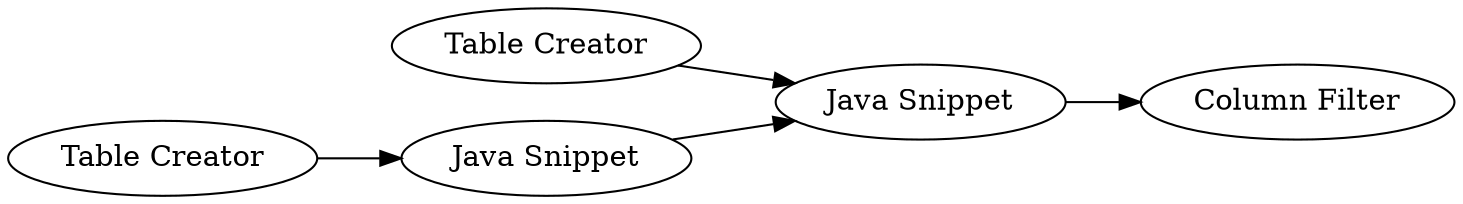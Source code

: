 digraph {
	18 [label="Java Snippet"]
	19 [label="Table Creator"]
	20 [label="Java Snippet"]
	21 [label="Table Creator"]
	22 [label="Column Filter"]
	18 -> 20
	19 -> 18
	20 -> 22
	21 -> 20
	rankdir=LR
}
